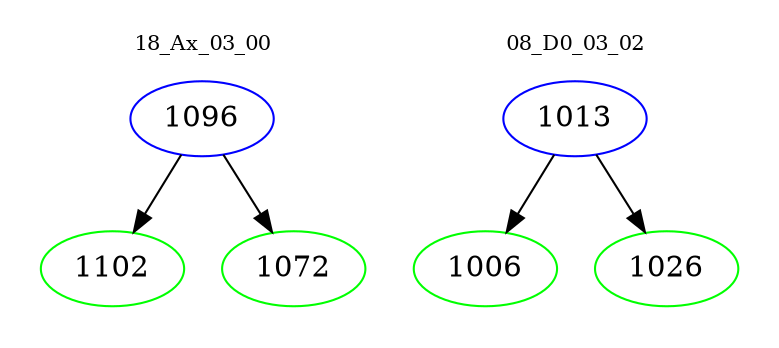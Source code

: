 digraph{
subgraph cluster_0 {
color = white
label = "18_Ax_03_00";
fontsize=10;
T0_1096 [label="1096", color="blue"]
T0_1096 -> T0_1102 [color="black"]
T0_1102 [label="1102", color="green"]
T0_1096 -> T0_1072 [color="black"]
T0_1072 [label="1072", color="green"]
}
subgraph cluster_1 {
color = white
label = "08_D0_03_02";
fontsize=10;
T1_1013 [label="1013", color="blue"]
T1_1013 -> T1_1006 [color="black"]
T1_1006 [label="1006", color="green"]
T1_1013 -> T1_1026 [color="black"]
T1_1026 [label="1026", color="green"]
}
}
